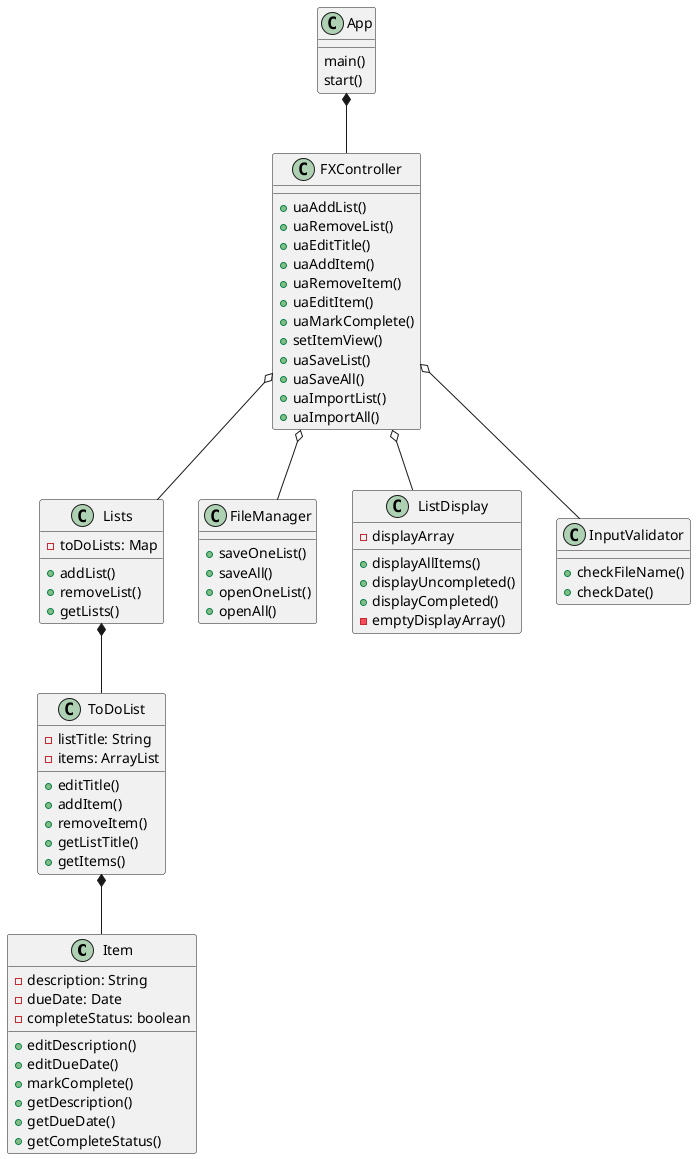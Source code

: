 @startuml
class Item{
-description: String
-dueDate: Date
-completeStatus: boolean
+editDescription()
+editDueDate()
+markComplete()
+getDescription()
+getDueDate()
+getCompleteStatus()
}

class ToDoList{
-listTitle: String
-items: ArrayList
+editTitle()
+addItem()
+removeItem()
+getListTitle()
+getItems()
}

class Lists{
-toDoLists: Map
+addList()
+removeList()
+getLists()
}

class FileManager{
+saveOneList()
+saveAll()
+openOneList()
+openAll()
}

class ListDisplay{
-displayArray
+displayAllItems()
+displayUncompleted()
+displayCompleted()
-emptyDisplayArray()
}

class FXController{
+uaAddList()
+uaRemoveList()
+uaEditTitle()
+uaAddItem()
+uaRemoveItem()
+uaEditItem()
+uaMarkComplete()
+setItemView()
+uaSaveList()
+uaSaveAll()
+uaImportList()
+uaImportAll()
}

class App{
main()
start()
}

class InputValidator{
+checkFileName()
+checkDate()
}



App *-- FXController
FXController o-- Lists
FXController o-- ListDisplay
FXController o-- FileManager
FXController o-- InputValidator
Lists *-- ToDoList
ToDoList *-- Item
@enduml
